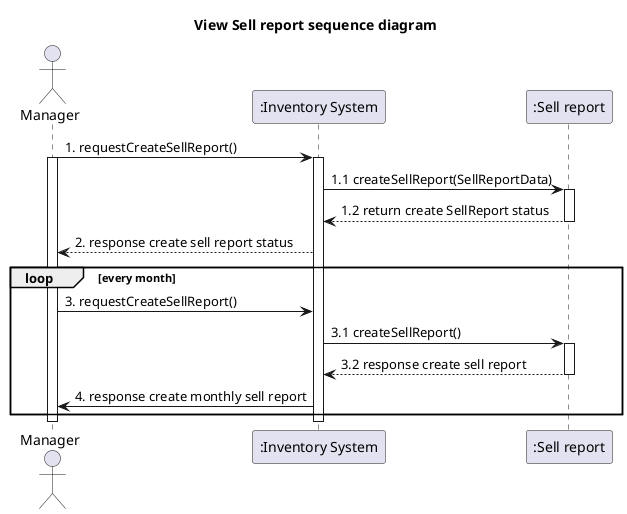 @startuml
'example
title View Sell report sequence diagram

actor Manager as actorManager
participant ":Inventory System" as InventorySystem
participant ":Sell report" as classSellReport


actorManager -> InventorySystem: 1. requestCreateSellReport()
activate actorManager
activate InventorySystem

'-------------- START view product ---------------
InventorySystem -> classSellReport: 1.1 createSellReport(SellReportData)
activate classSellReport

classSellReport --> InventorySystem: 1.2 return create SellReport status
deactivate classSellReport

InventorySystem --> actorManager : 2. response create sell report status

loop every month
actorManager -> InventorySystem : 3. requestCreateSellReport()
InventorySystem -> classSellReport : 3.1 createSellReport()
activate classSellReport
classSellReport --> InventorySystem : 3.2 response create sell report
deactivate classSellReport

InventorySystem -> actorManager : 4. response create monthly sell report
end loop

deactivate InventorySystem
deactivate actorManager
@enduml